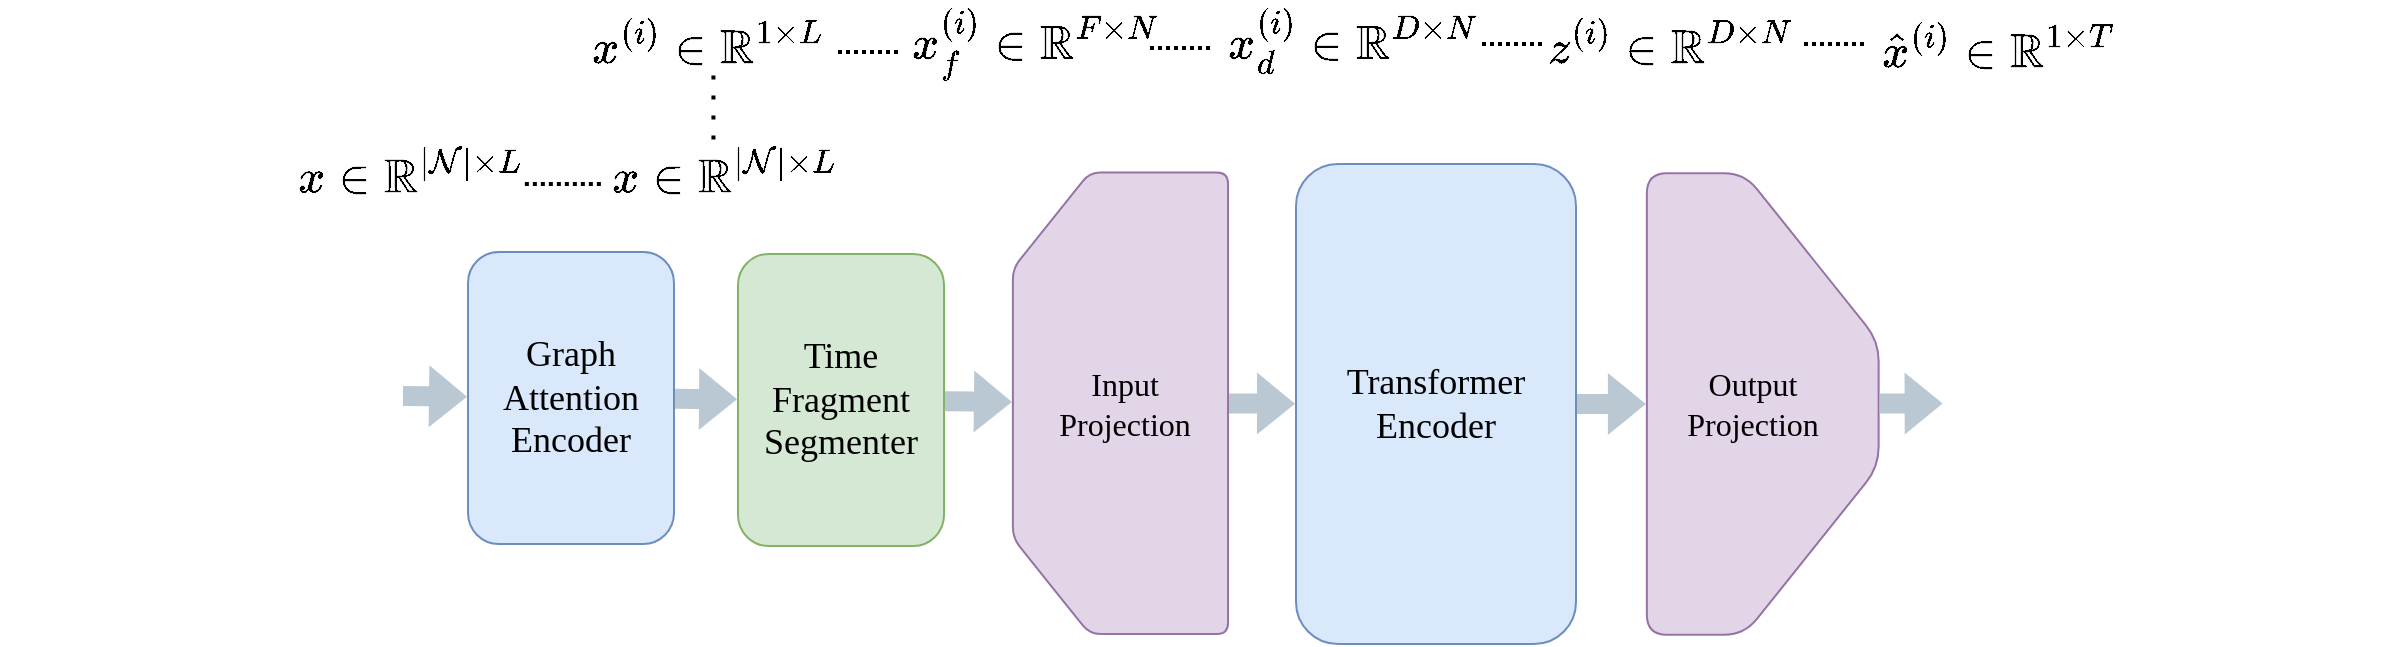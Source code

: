 <mxfile>
    <diagram id="kv6AT8fdVk_8y7ON657W" name="Page-1">
        <mxGraphModel dx="1253" dy="450" grid="1" gridSize="10" guides="1" tooltips="1" connect="1" arrows="1" fold="1" page="1" pageScale="1" pageWidth="827" pageHeight="1169" math="1" shadow="0">
            <root>
                <mxCell id="0"/>
                <mxCell id="1" parent="0"/>
                <mxCell id="2" value="&lt;font style=&quot;font-size: 18px;&quot; face=&quot;Lucida Console&quot;&gt;Transformer&lt;br&gt;Encoder&lt;br&gt;&lt;/font&gt;" style="rounded=1;whiteSpace=wrap;html=1;fillColor=#dae8fc;strokeColor=#6c8ebf;" parent="1" vertex="1">
                    <mxGeometry x="477" y="350" width="140" height="240" as="geometry"/>
                </mxCell>
                <mxCell id="3" value="" style="shape=loopLimit;whiteSpace=wrap;html=1;fontFamily=Lucida Console;fontSize=18;rotation=-90;size=48;rounded=1;arcSize=11;fillColor=#e1d5e7;strokeColor=#9673a6;" parent="1" vertex="1">
                    <mxGeometry x="273.85" y="415.85" width="230.75" height="107.57" as="geometry"/>
                </mxCell>
                <mxCell id="4" value="&lt;span style=&quot;&quot;&gt;Input&lt;br&gt;Projection&lt;/span&gt;" style="text;html=1;align=center;verticalAlign=middle;resizable=0;points=[];autosize=1;strokeColor=none;fillColor=none;fontSize=16;fontFamily=Lucida Console;rounded=1;labelBackgroundColor=none;" parent="1" vertex="1">
                    <mxGeometry x="331.07" y="444.63" width="120" height="50" as="geometry"/>
                </mxCell>
                <mxCell id="5" value="" style="shape=loopLimit;whiteSpace=wrap;html=1;fontFamily=Lucida Console;fontSize=18;rotation=90;size=84;rounded=1;arcSize=20;fillColor=#e1d5e7;strokeColor=#9673a6;" vertex="1" parent="1">
                    <mxGeometry x="595" y="412.06" width="230.75" height="115.88" as="geometry"/>
                </mxCell>
                <mxCell id="6" value="&lt;span style=&quot;&quot;&gt;Output&lt;br&gt;Projection&lt;/span&gt;" style="text;html=1;align=center;verticalAlign=middle;resizable=0;points=[];autosize=1;strokeColor=none;fillColor=none;fontSize=16;fontFamily=Lucida Console;rounded=1;labelBackgroundColor=none;" vertex="1" parent="1">
                    <mxGeometry x="645.38" y="445" width="120" height="50" as="geometry"/>
                </mxCell>
                <mxCell id="7" value="&lt;font style=&quot;&quot; face=&quot;Lucida Console&quot;&gt;&lt;span style=&quot;font-size: 18px;&quot;&gt;Time Fragment Segmenter&lt;/span&gt;&lt;br&gt;&lt;/font&gt;" style="rounded=1;whiteSpace=wrap;html=1;fillColor=#d5e8d4;strokeColor=#82b366;" vertex="1" parent="1">
                    <mxGeometry x="198" y="395" width="103" height="146" as="geometry"/>
                </mxCell>
                <mxCell id="11" value="&lt;font style=&quot;&quot; face=&quot;Lucida Console&quot;&gt;&lt;span style=&quot;font-size: 18px;&quot;&gt;Graph&lt;br&gt;Attention Encoder&lt;/span&gt;&lt;br&gt;&lt;/font&gt;" style="rounded=1;whiteSpace=wrap;html=1;fillColor=#dae8fc;strokeColor=#6c8ebf;" vertex="1" parent="1">
                    <mxGeometry x="63" y="394" width="103" height="146" as="geometry"/>
                </mxCell>
                <mxCell id="12" value="" style="shape=flexArrow;endArrow=classic;html=1;fillColor=#bac8d3;strokeColor=none;" edge="1" parent="1" target="11">
                    <mxGeometry width="50" height="50" relative="1" as="geometry">
                        <mxPoint x="30" y="466" as="sourcePoint"/>
                        <mxPoint x="90" y="415.85" as="targetPoint"/>
                    </mxGeometry>
                </mxCell>
                <mxCell id="13" value="" style="shape=flexArrow;endArrow=classic;html=1;fillColor=#bac8d3;strokeColor=none;" edge="1" parent="1" source="11" target="7">
                    <mxGeometry width="50" height="50" relative="1" as="geometry">
                        <mxPoint x="40" y="476" as="sourcePoint"/>
                        <mxPoint x="116" y="476.596" as="targetPoint"/>
                    </mxGeometry>
                </mxCell>
                <mxCell id="14" value="" style="shape=flexArrow;endArrow=classic;html=1;fillColor=#bac8d3;strokeColor=none;" edge="1" parent="1" source="7" target="3">
                    <mxGeometry width="50" height="50" relative="1" as="geometry">
                        <mxPoint x="50" y="486" as="sourcePoint"/>
                        <mxPoint x="126" y="486.596" as="targetPoint"/>
                    </mxGeometry>
                </mxCell>
                <mxCell id="15" value="" style="shape=flexArrow;endArrow=classic;html=1;fillColor=#bac8d3;strokeColor=none;" edge="1" parent="1" source="3" target="2">
                    <mxGeometry width="50" height="50" relative="1" as="geometry">
                        <mxPoint x="311" y="478.603" as="sourcePoint"/>
                        <mxPoint x="345.44" y="479.006" as="targetPoint"/>
                    </mxGeometry>
                </mxCell>
                <mxCell id="16" value="" style="shape=flexArrow;endArrow=classic;html=1;fillColor=#bac8d3;strokeColor=none;" edge="1" parent="1" source="2" target="5">
                    <mxGeometry width="50" height="50" relative="1" as="geometry">
                        <mxPoint x="453.01" y="479.759" as="sourcePoint"/>
                        <mxPoint x="487" y="479.838" as="targetPoint"/>
                    </mxGeometry>
                </mxCell>
                <mxCell id="17" value="" style="shape=flexArrow;endArrow=classic;html=1;fillColor=#bac8d3;strokeColor=none;" edge="1" parent="1" source="5">
                    <mxGeometry width="50" height="50" relative="1" as="geometry">
                        <mxPoint x="765.38" y="469.69" as="sourcePoint"/>
                        <mxPoint x="800.815" y="469.69" as="targetPoint"/>
                    </mxGeometry>
                </mxCell>
                <mxCell id="22" value="&lt;font style=&quot;font-size: 20px;&quot;&gt;$$x\in \mathbb{R}^{|\mathcal{N}|\times L}$$&lt;/font&gt;" style="text;html=1;align=center;verticalAlign=middle;resizable=0;points=[];autosize=1;strokeColor=none;fillColor=none;" vertex="1" parent="1">
                    <mxGeometry x="-14" y="335" width="410" height="40" as="geometry"/>
                </mxCell>
                <mxCell id="23" value="&lt;font style=&quot;font-size: 20px;&quot;&gt;$$x\in \mathbb{R}^{|\mathcal{N}|\times L}$$&lt;/font&gt;" style="text;html=1;align=center;verticalAlign=middle;resizable=0;points=[];autosize=1;strokeColor=none;fillColor=none;" vertex="1" parent="1">
                    <mxGeometry x="-171" y="335" width="410" height="40" as="geometry"/>
                </mxCell>
                <mxCell id="25" value="" style="line;strokeWidth=2;html=1;labelBackgroundColor=none;fontSize=20;dashed=1;dashPattern=1 1;" vertex="1" parent="1">
                    <mxGeometry x="91.43" y="355" width="38.57" height="10" as="geometry"/>
                </mxCell>
                <mxCell id="28" value="&lt;font style=&quot;font-size: 20px;&quot;&gt;$$x^{(i)}_f\in \mathbb{R}^{F\times N}$$&lt;/font&gt;" style="text;html=1;align=center;verticalAlign=middle;resizable=0;points=[];autosize=1;strokeColor=none;fillColor=none;" vertex="1" parent="1">
                    <mxGeometry x="160.6" y="270" width="370" height="40" as="geometry"/>
                </mxCell>
                <mxCell id="29" value="&lt;font style=&quot;font-size: 20px;&quot;&gt;$$x^{(i)}\in \mathbb{R}^{1\times L}$$&lt;/font&gt;" style="text;html=1;align=center;verticalAlign=middle;resizable=0;points=[];autosize=1;strokeColor=none;fillColor=none;" vertex="1" parent="1">
                    <mxGeometry x="8" y="270" width="350" height="40" as="geometry"/>
                </mxCell>
                <mxCell id="30" value="" style="line;strokeWidth=2;html=1;labelBackgroundColor=none;fontSize=20;dashed=1;dashPattern=1 4;rotation=90;" vertex="1" parent="1">
                    <mxGeometry x="166.43" y="320" width="38.57" height="10" as="geometry"/>
                </mxCell>
                <mxCell id="31" value="" style="line;strokeWidth=2;html=1;labelBackgroundColor=none;fontSize=20;dashed=1;dashPattern=1 1;" vertex="1" parent="1">
                    <mxGeometry x="248" y="289" width="30" height="10" as="geometry"/>
                </mxCell>
                <mxCell id="32" value="&lt;font style=&quot;font-size: 20px;&quot;&gt;$$x^{(i)}_d\in \mathbb{R}^{D\times N}$$&lt;/font&gt;" style="text;html=1;align=center;verticalAlign=middle;resizable=0;points=[];autosize=1;strokeColor=none;fillColor=none;" vertex="1" parent="1">
                    <mxGeometry x="315" y="268" width="380" height="40" as="geometry"/>
                </mxCell>
                <mxCell id="33" value="" style="line;strokeWidth=2;html=1;labelBackgroundColor=none;fontSize=20;dashed=1;dashPattern=1 1;" vertex="1" parent="1">
                    <mxGeometry x="404" y="287" width="30" height="10" as="geometry"/>
                </mxCell>
                <mxCell id="34" value="&lt;font style=&quot;font-size: 20px;&quot;&gt;$$z^{(i)}\in \mathbb{R}^{D\times N}$$&lt;/font&gt;" style="text;html=1;align=center;verticalAlign=middle;resizable=0;points=[];autosize=1;strokeColor=none;fillColor=none;" vertex="1" parent="1">
                    <mxGeometry x="484" y="270" width="360" height="40" as="geometry"/>
                </mxCell>
                <mxCell id="35" value="&lt;font style=&quot;font-size: 20px;&quot;&gt;$$\hat{x}^{(i)}\in \mathbb{R}^{1\times T}$$&lt;/font&gt;" style="text;html=1;align=center;verticalAlign=middle;resizable=0;points=[];autosize=1;strokeColor=none;fillColor=none;" vertex="1" parent="1">
                    <mxGeometry x="628" y="272" width="400" height="40" as="geometry"/>
                </mxCell>
                <mxCell id="36" value="" style="line;strokeWidth=2;html=1;labelBackgroundColor=none;fontSize=20;dashed=1;dashPattern=1 1;" vertex="1" parent="1">
                    <mxGeometry x="570" y="285" width="30" height="10" as="geometry"/>
                </mxCell>
                <mxCell id="37" value="" style="line;strokeWidth=2;html=1;labelBackgroundColor=none;fontSize=20;dashed=1;dashPattern=1 1;" vertex="1" parent="1">
                    <mxGeometry x="731" y="285" width="30" height="10" as="geometry"/>
                </mxCell>
            </root>
        </mxGraphModel>
    </diagram>
</mxfile>
